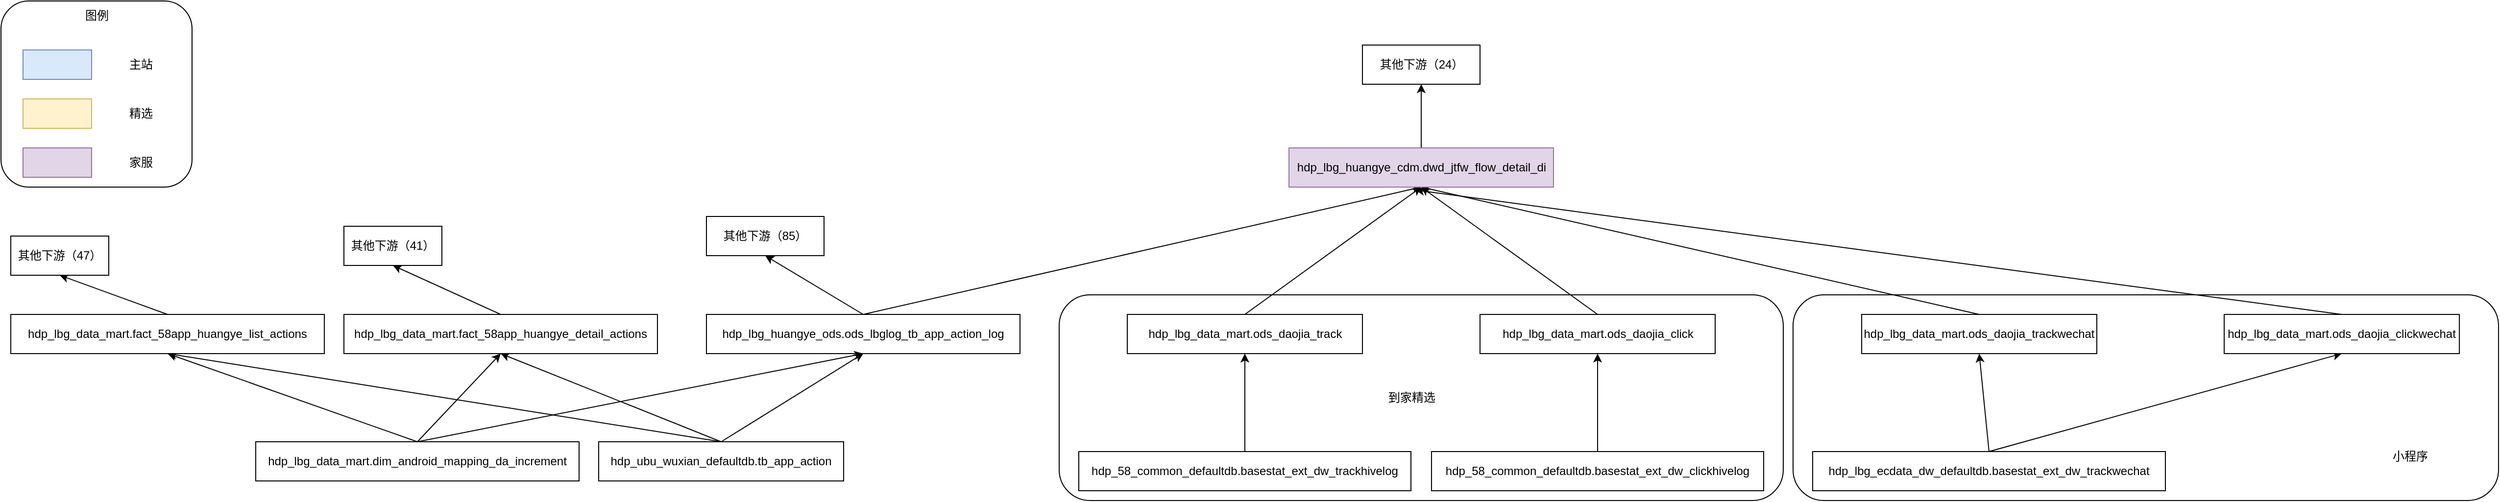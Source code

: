 <mxfile version="20.7.4" type="github">
  <diagram id="ytJ8lXgt14j2ddaneSC4" name="第 1 页">
    <mxGraphModel dx="1434" dy="1940" grid="1" gridSize="10" guides="1" tooltips="1" connect="1" arrows="1" fold="1" page="1" pageScale="1" pageWidth="827" pageHeight="1169" math="0" shadow="0">
      <root>
        <mxCell id="0" />
        <mxCell id="1" parent="0" />
        <mxCell id="tu7SV1_enYNrRqPCFXD3-53" value="" style="rounded=1;whiteSpace=wrap;html=1;" vertex="1" parent="1">
          <mxGeometry x="320" y="-120" width="195" height="190" as="geometry" />
        </mxCell>
        <mxCell id="tu7SV1_enYNrRqPCFXD3-40" value="" style="rounded=1;whiteSpace=wrap;html=1;" vertex="1" parent="1">
          <mxGeometry x="1400" y="180" width="739" height="210" as="geometry" />
        </mxCell>
        <mxCell id="tu7SV1_enYNrRqPCFXD3-38" value="" style="rounded=1;whiteSpace=wrap;html=1;" vertex="1" parent="1">
          <mxGeometry x="2149" y="180" width="720" height="210" as="geometry" />
        </mxCell>
        <mxCell id="tu7SV1_enYNrRqPCFXD3-8" style="edgeStyle=none;rounded=0;orthogonalLoop=1;jettySize=auto;html=1;exitX=0.5;exitY=0;exitDx=0;exitDy=0;entryX=0.5;entryY=1;entryDx=0;entryDy=0;" edge="1" parent="1" source="tu7SV1_enYNrRqPCFXD3-1" target="tu7SV1_enYNrRqPCFXD3-7">
          <mxGeometry relative="1" as="geometry" />
        </mxCell>
        <mxCell id="tu7SV1_enYNrRqPCFXD3-42" style="edgeStyle=none;rounded=0;orthogonalLoop=1;jettySize=auto;html=1;exitX=0.5;exitY=0;exitDx=0;exitDy=0;entryX=0.5;entryY=1;entryDx=0;entryDy=0;" edge="1" parent="1" source="tu7SV1_enYNrRqPCFXD3-1" target="tu7SV1_enYNrRqPCFXD3-41">
          <mxGeometry relative="1" as="geometry" />
        </mxCell>
        <mxCell id="tu7SV1_enYNrRqPCFXD3-1" value="hdp_lbg_huangye_ods.ods_lbglog_tb_app_action_log" style="rounded=0;whiteSpace=wrap;html=1;" vertex="1" parent="1">
          <mxGeometry x="1040" y="200" width="320" height="40" as="geometry" />
        </mxCell>
        <mxCell id="tu7SV1_enYNrRqPCFXD3-5" style="rounded=0;orthogonalLoop=1;jettySize=auto;html=1;exitX=0.5;exitY=0;exitDx=0;exitDy=0;entryX=0.5;entryY=1;entryDx=0;entryDy=0;" edge="1" parent="1" source="tu7SV1_enYNrRqPCFXD3-3" target="tu7SV1_enYNrRqPCFXD3-1">
          <mxGeometry relative="1" as="geometry">
            <mxPoint x="530" y="240" as="targetPoint" />
          </mxGeometry>
        </mxCell>
        <mxCell id="tu7SV1_enYNrRqPCFXD3-17" style="edgeStyle=none;rounded=0;orthogonalLoop=1;jettySize=auto;html=1;exitX=0.5;exitY=0;exitDx=0;exitDy=0;entryX=0.5;entryY=1;entryDx=0;entryDy=0;" edge="1" parent="1" source="tu7SV1_enYNrRqPCFXD3-3" target="tu7SV1_enYNrRqPCFXD3-9">
          <mxGeometry relative="1" as="geometry" />
        </mxCell>
        <mxCell id="tu7SV1_enYNrRqPCFXD3-20" style="edgeStyle=none;rounded=0;orthogonalLoop=1;jettySize=auto;html=1;exitX=0.5;exitY=0;exitDx=0;exitDy=0;entryX=0.5;entryY=1;entryDx=0;entryDy=0;" edge="1" parent="1" source="tu7SV1_enYNrRqPCFXD3-3" target="tu7SV1_enYNrRqPCFXD3-10">
          <mxGeometry relative="1" as="geometry" />
        </mxCell>
        <mxCell id="tu7SV1_enYNrRqPCFXD3-3" value="hdp_lbg_data_mart.dim_android_mapping_da_increment" style="rounded=0;whiteSpace=wrap;html=1;" vertex="1" parent="1">
          <mxGeometry x="580" y="330" width="330" height="40" as="geometry" />
        </mxCell>
        <mxCell id="tu7SV1_enYNrRqPCFXD3-6" style="edgeStyle=none;rounded=0;orthogonalLoop=1;jettySize=auto;html=1;exitX=0.5;exitY=0;exitDx=0;exitDy=0;entryX=0.5;entryY=1;entryDx=0;entryDy=0;" edge="1" parent="1" source="tu7SV1_enYNrRqPCFXD3-4" target="tu7SV1_enYNrRqPCFXD3-1">
          <mxGeometry relative="1" as="geometry" />
        </mxCell>
        <mxCell id="tu7SV1_enYNrRqPCFXD3-15" style="edgeStyle=none;rounded=0;orthogonalLoop=1;jettySize=auto;html=1;exitX=0.5;exitY=0;exitDx=0;exitDy=0;entryX=0.5;entryY=1;entryDx=0;entryDy=0;" edge="1" parent="1" source="tu7SV1_enYNrRqPCFXD3-4" target="tu7SV1_enYNrRqPCFXD3-9">
          <mxGeometry relative="1" as="geometry" />
        </mxCell>
        <mxCell id="tu7SV1_enYNrRqPCFXD3-21" style="edgeStyle=none;rounded=0;orthogonalLoop=1;jettySize=auto;html=1;exitX=0.5;exitY=0;exitDx=0;exitDy=0;entryX=0.5;entryY=1;entryDx=0;entryDy=0;" edge="1" parent="1" source="tu7SV1_enYNrRqPCFXD3-4" target="tu7SV1_enYNrRqPCFXD3-10">
          <mxGeometry relative="1" as="geometry" />
        </mxCell>
        <mxCell id="tu7SV1_enYNrRqPCFXD3-4" value="hdp_ubu_wuxian_defaultdb.tb_app_action" style="rounded=0;whiteSpace=wrap;html=1;" vertex="1" parent="1">
          <mxGeometry x="930" y="330" width="250" height="40" as="geometry" />
        </mxCell>
        <mxCell id="tu7SV1_enYNrRqPCFXD3-7" value="其他下游（85）" style="rounded=0;whiteSpace=wrap;html=1;" vertex="1" parent="1">
          <mxGeometry x="1040" y="100" width="120" height="40" as="geometry" />
        </mxCell>
        <mxCell id="tu7SV1_enYNrRqPCFXD3-14" style="edgeStyle=none;rounded=0;orthogonalLoop=1;jettySize=auto;html=1;exitX=0.5;exitY=0;exitDx=0;exitDy=0;entryX=0.5;entryY=1;entryDx=0;entryDy=0;" edge="1" parent="1" source="tu7SV1_enYNrRqPCFXD3-10" target="tu7SV1_enYNrRqPCFXD3-13">
          <mxGeometry relative="1" as="geometry" />
        </mxCell>
        <mxCell id="tu7SV1_enYNrRqPCFXD3-19" style="edgeStyle=none;rounded=0;orthogonalLoop=1;jettySize=auto;html=1;exitX=0.5;exitY=0;exitDx=0;exitDy=0;entryX=0.5;entryY=1;entryDx=0;entryDy=0;" edge="1" parent="1" source="tu7SV1_enYNrRqPCFXD3-9" target="tu7SV1_enYNrRqPCFXD3-18">
          <mxGeometry relative="1" as="geometry" />
        </mxCell>
        <mxCell id="tu7SV1_enYNrRqPCFXD3-9" value="hdp_lbg_data_mart.fact_58app_huangye_list_actions" style="rounded=0;whiteSpace=wrap;html=1;" vertex="1" parent="1">
          <mxGeometry x="330" y="200" width="320" height="40" as="geometry" />
        </mxCell>
        <mxCell id="tu7SV1_enYNrRqPCFXD3-10" value="hdp_lbg_data_mart.fact_58app_huangye_detail_actions" style="rounded=0;whiteSpace=wrap;html=1;" vertex="1" parent="1">
          <mxGeometry x="670" y="200" width="320" height="40" as="geometry" />
        </mxCell>
        <mxCell id="tu7SV1_enYNrRqPCFXD3-13" value="其他下游（41）" style="rounded=0;whiteSpace=wrap;html=1;" vertex="1" parent="1">
          <mxGeometry x="670" y="110" width="100" height="40" as="geometry" />
        </mxCell>
        <mxCell id="tu7SV1_enYNrRqPCFXD3-18" value="其他下游（47）" style="rounded=0;whiteSpace=wrap;html=1;" vertex="1" parent="1">
          <mxGeometry x="330" y="120" width="100" height="40" as="geometry" />
        </mxCell>
        <mxCell id="tu7SV1_enYNrRqPCFXD3-43" style="edgeStyle=none;rounded=0;orthogonalLoop=1;jettySize=auto;html=1;exitX=0.5;exitY=0;exitDx=0;exitDy=0;entryX=0.5;entryY=1;entryDx=0;entryDy=0;" edge="1" parent="1" source="tu7SV1_enYNrRqPCFXD3-22" target="tu7SV1_enYNrRqPCFXD3-41">
          <mxGeometry relative="1" as="geometry" />
        </mxCell>
        <mxCell id="tu7SV1_enYNrRqPCFXD3-22" value="hdp_lbg_data_mart.ods_daojia_track" style="rounded=0;whiteSpace=wrap;html=1;" vertex="1" parent="1">
          <mxGeometry x="1469.5" y="200" width="240" height="40" as="geometry" />
        </mxCell>
        <mxCell id="tu7SV1_enYNrRqPCFXD3-26" value="到家精选" style="text;html=1;strokeColor=none;fillColor=none;align=center;verticalAlign=middle;whiteSpace=wrap;rounded=0;" vertex="1" parent="1">
          <mxGeometry x="1730" y="270" width="60" height="30" as="geometry" />
        </mxCell>
        <mxCell id="tu7SV1_enYNrRqPCFXD3-44" style="edgeStyle=none;rounded=0;orthogonalLoop=1;jettySize=auto;html=1;exitX=0.5;exitY=0;exitDx=0;exitDy=0;entryX=0.5;entryY=1;entryDx=0;entryDy=0;" edge="1" parent="1" source="tu7SV1_enYNrRqPCFXD3-27" target="tu7SV1_enYNrRqPCFXD3-41">
          <mxGeometry relative="1" as="geometry" />
        </mxCell>
        <mxCell id="tu7SV1_enYNrRqPCFXD3-27" value="hdp_lbg_data_mart.ods_daojia_click" style="rounded=0;whiteSpace=wrap;html=1;" vertex="1" parent="1">
          <mxGeometry x="1829.5" y="200" width="240" height="40" as="geometry" />
        </mxCell>
        <mxCell id="tu7SV1_enYNrRqPCFXD3-31" style="edgeStyle=none;rounded=0;orthogonalLoop=1;jettySize=auto;html=1;exitX=0.5;exitY=0;exitDx=0;exitDy=0;entryX=0.5;entryY=1;entryDx=0;entryDy=0;" edge="1" parent="1" source="tu7SV1_enYNrRqPCFXD3-28" target="tu7SV1_enYNrRqPCFXD3-22">
          <mxGeometry relative="1" as="geometry" />
        </mxCell>
        <mxCell id="tu7SV1_enYNrRqPCFXD3-28" value="hdp_58_common_defaultdb.basestat_ext_dw_trackhivelog" style="rounded=0;whiteSpace=wrap;html=1;" vertex="1" parent="1">
          <mxGeometry x="1420" y="340" width="339" height="40" as="geometry" />
        </mxCell>
        <mxCell id="tu7SV1_enYNrRqPCFXD3-30" style="edgeStyle=none;rounded=0;orthogonalLoop=1;jettySize=auto;html=1;exitX=0.5;exitY=0;exitDx=0;exitDy=0;entryX=0.5;entryY=1;entryDx=0;entryDy=0;" edge="1" parent="1" source="tu7SV1_enYNrRqPCFXD3-29" target="tu7SV1_enYNrRqPCFXD3-27">
          <mxGeometry relative="1" as="geometry" />
        </mxCell>
        <mxCell id="tu7SV1_enYNrRqPCFXD3-29" value="hdp_58_common_defaultdb.basestat_ext_dw_clickhivelog" style="rounded=0;whiteSpace=wrap;html=1;" vertex="1" parent="1">
          <mxGeometry x="1780" y="340" width="339" height="40" as="geometry" />
        </mxCell>
        <mxCell id="tu7SV1_enYNrRqPCFXD3-35" style="edgeStyle=none;rounded=0;orthogonalLoop=1;jettySize=auto;html=1;exitX=0.5;exitY=0;exitDx=0;exitDy=0;entryX=0.5;entryY=1;entryDx=0;entryDy=0;" edge="1" parent="1" source="tu7SV1_enYNrRqPCFXD3-32" target="tu7SV1_enYNrRqPCFXD3-34">
          <mxGeometry relative="1" as="geometry" />
        </mxCell>
        <mxCell id="tu7SV1_enYNrRqPCFXD3-37" style="edgeStyle=none;rounded=0;orthogonalLoop=1;jettySize=auto;html=1;exitX=0.5;exitY=0;exitDx=0;exitDy=0;entryX=0.5;entryY=1;entryDx=0;entryDy=0;" edge="1" parent="1" source="tu7SV1_enYNrRqPCFXD3-32" target="tu7SV1_enYNrRqPCFXD3-36">
          <mxGeometry relative="1" as="geometry" />
        </mxCell>
        <mxCell id="tu7SV1_enYNrRqPCFXD3-32" value="hdp_lbg_ecdata_dw_defaultdb.basestat_ext_dw_trackwechat" style="rounded=0;whiteSpace=wrap;html=1;" vertex="1" parent="1">
          <mxGeometry x="2169" y="340" width="360" height="40" as="geometry" />
        </mxCell>
        <mxCell id="tu7SV1_enYNrRqPCFXD3-45" style="edgeStyle=none;rounded=0;orthogonalLoop=1;jettySize=auto;html=1;exitX=0.5;exitY=0;exitDx=0;exitDy=0;entryX=0.5;entryY=1;entryDx=0;entryDy=0;" edge="1" parent="1" source="tu7SV1_enYNrRqPCFXD3-34" target="tu7SV1_enYNrRqPCFXD3-41">
          <mxGeometry relative="1" as="geometry" />
        </mxCell>
        <mxCell id="tu7SV1_enYNrRqPCFXD3-34" value="hdp_lbg_data_mart.ods_daojia_trackwechat" style="rounded=0;whiteSpace=wrap;html=1;" vertex="1" parent="1">
          <mxGeometry x="2219" y="200" width="240" height="40" as="geometry" />
        </mxCell>
        <mxCell id="tu7SV1_enYNrRqPCFXD3-46" style="edgeStyle=none;rounded=0;orthogonalLoop=1;jettySize=auto;html=1;exitX=0.5;exitY=0;exitDx=0;exitDy=0;entryX=0.478;entryY=1.075;entryDx=0;entryDy=0;entryPerimeter=0;" edge="1" parent="1" source="tu7SV1_enYNrRqPCFXD3-36" target="tu7SV1_enYNrRqPCFXD3-41">
          <mxGeometry relative="1" as="geometry">
            <mxPoint x="1540" y="130" as="targetPoint" />
          </mxGeometry>
        </mxCell>
        <mxCell id="tu7SV1_enYNrRqPCFXD3-36" value="hdp_lbg_data_mart.ods_daojia_clickwechat" style="rounded=0;whiteSpace=wrap;html=1;" vertex="1" parent="1">
          <mxGeometry x="2589" y="200" width="240" height="40" as="geometry" />
        </mxCell>
        <mxCell id="tu7SV1_enYNrRqPCFXD3-39" value="小程序" style="text;html=1;strokeColor=none;fillColor=none;align=center;verticalAlign=middle;whiteSpace=wrap;rounded=0;" vertex="1" parent="1">
          <mxGeometry x="2749" y="330" width="60" height="30" as="geometry" />
        </mxCell>
        <mxCell id="tu7SV1_enYNrRqPCFXD3-56" style="edgeStyle=none;rounded=0;orthogonalLoop=1;jettySize=auto;html=1;exitX=0.5;exitY=0;exitDx=0;exitDy=0;" edge="1" parent="1" source="tu7SV1_enYNrRqPCFXD3-41" target="tu7SV1_enYNrRqPCFXD3-55">
          <mxGeometry relative="1" as="geometry" />
        </mxCell>
        <mxCell id="tu7SV1_enYNrRqPCFXD3-41" value="hdp_lbg_huangye_cdm.dwd_jtfw_flow_detail_di" style="rounded=0;whiteSpace=wrap;html=1;fillColor=#e1d5e7;strokeColor=#9673a6;" vertex="1" parent="1">
          <mxGeometry x="1634.5" y="30" width="270" height="40" as="geometry" />
        </mxCell>
        <mxCell id="tu7SV1_enYNrRqPCFXD3-47" value="" style="rounded=0;whiteSpace=wrap;html=1;fillColor=#fff2cc;strokeColor=#d6b656;" vertex="1" parent="1">
          <mxGeometry x="342.5" y="-20" width="70" height="30" as="geometry" />
        </mxCell>
        <mxCell id="tu7SV1_enYNrRqPCFXD3-48" value="精选" style="text;html=1;strokeColor=none;fillColor=none;align=center;verticalAlign=middle;whiteSpace=wrap;rounded=0;" vertex="1" parent="1">
          <mxGeometry x="432.5" y="-20" width="60" height="30" as="geometry" />
        </mxCell>
        <mxCell id="tu7SV1_enYNrRqPCFXD3-49" value="" style="rounded=0;whiteSpace=wrap;html=1;fillColor=#dae8fc;strokeColor=#6c8ebf;" vertex="1" parent="1">
          <mxGeometry x="342.5" y="-70" width="70" height="30" as="geometry" />
        </mxCell>
        <mxCell id="tu7SV1_enYNrRqPCFXD3-50" value="主站" style="text;html=1;strokeColor=none;fillColor=none;align=center;verticalAlign=middle;whiteSpace=wrap;rounded=0;" vertex="1" parent="1">
          <mxGeometry x="432.5" y="-70" width="60" height="30" as="geometry" />
        </mxCell>
        <mxCell id="tu7SV1_enYNrRqPCFXD3-51" value="" style="rounded=0;whiteSpace=wrap;html=1;fillColor=#e1d5e7;strokeColor=#9673a6;" vertex="1" parent="1">
          <mxGeometry x="342.5" y="30" width="70" height="30" as="geometry" />
        </mxCell>
        <mxCell id="tu7SV1_enYNrRqPCFXD3-52" value="家服" style="text;html=1;strokeColor=none;fillColor=none;align=center;verticalAlign=middle;whiteSpace=wrap;rounded=0;" vertex="1" parent="1">
          <mxGeometry x="432.5" y="30" width="60" height="30" as="geometry" />
        </mxCell>
        <mxCell id="tu7SV1_enYNrRqPCFXD3-54" value="图例" style="text;html=1;strokeColor=none;fillColor=none;align=center;verticalAlign=middle;whiteSpace=wrap;rounded=0;" vertex="1" parent="1">
          <mxGeometry x="387.5" y="-120" width="60" height="30" as="geometry" />
        </mxCell>
        <mxCell id="tu7SV1_enYNrRqPCFXD3-55" value="其他下游（24）" style="rounded=0;whiteSpace=wrap;html=1;" vertex="1" parent="1">
          <mxGeometry x="1709.5" y="-75" width="120" height="40" as="geometry" />
        </mxCell>
      </root>
    </mxGraphModel>
  </diagram>
</mxfile>
